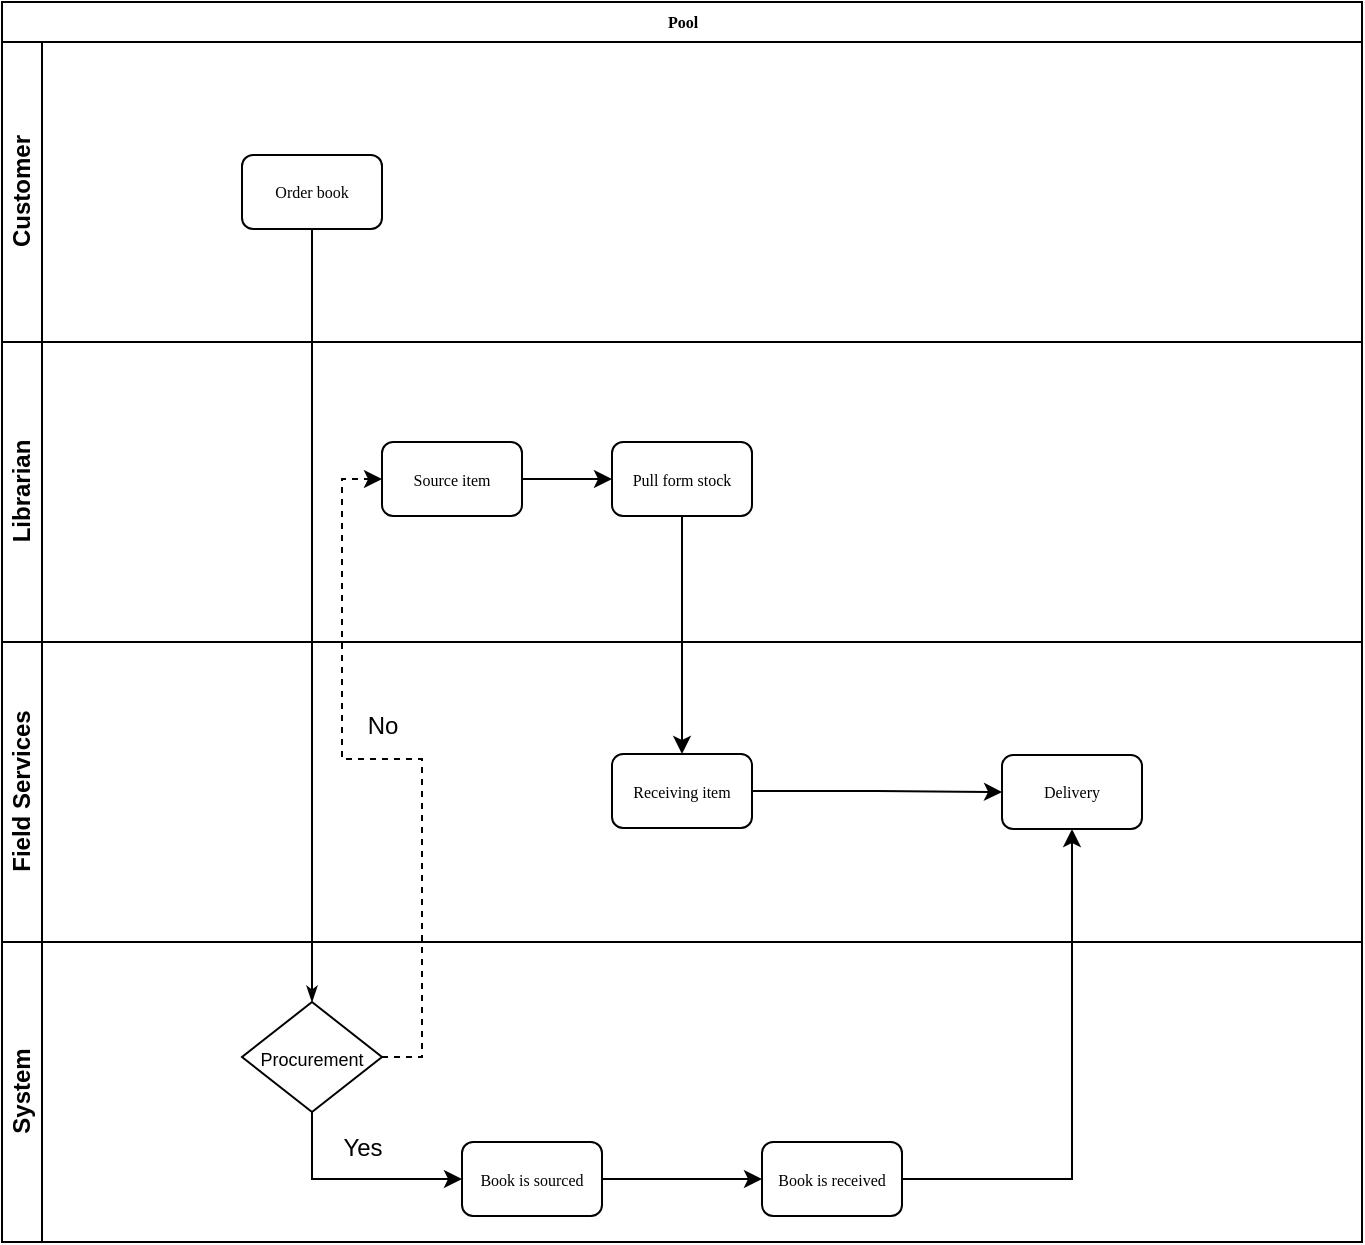<mxfile version="21.2.1" type="github">
  <diagram name="Page-1" id="c7488fd3-1785-93aa-aadb-54a6760d102a">
    <mxGraphModel dx="934" dy="506" grid="1" gridSize="10" guides="1" tooltips="1" connect="1" arrows="1" fold="1" page="1" pageScale="1" pageWidth="1100" pageHeight="850" background="none" math="0" shadow="0">
      <root>
        <mxCell id="0" />
        <mxCell id="1" parent="0" />
        <mxCell id="2b4e8129b02d487f-1" value="Pool" style="swimlane;html=1;childLayout=stackLayout;horizontal=1;startSize=20;horizontalStack=0;rounded=0;shadow=0;labelBackgroundColor=none;strokeWidth=1;fontFamily=Verdana;fontSize=8;align=center;" parent="1" vertex="1">
          <mxGeometry x="200" y="30" width="680" height="620" as="geometry" />
        </mxCell>
        <mxCell id="2b4e8129b02d487f-2" value="Customer" style="swimlane;html=1;startSize=20;horizontal=0;" parent="2b4e8129b02d487f-1" vertex="1">
          <mxGeometry y="20" width="680" height="150" as="geometry" />
        </mxCell>
        <mxCell id="2b4e8129b02d487f-6" value="Order book" style="rounded=1;whiteSpace=wrap;html=1;shadow=0;labelBackgroundColor=none;strokeWidth=1;fontFamily=Verdana;fontSize=8;align=center;" parent="2b4e8129b02d487f-2" vertex="1">
          <mxGeometry x="120" y="56.5" width="70" height="37" as="geometry" />
        </mxCell>
        <mxCell id="2b4e8129b02d487f-3" value="Librarian" style="swimlane;html=1;startSize=20;horizontal=0;" parent="2b4e8129b02d487f-1" vertex="1">
          <mxGeometry y="170" width="680" height="150" as="geometry" />
        </mxCell>
        <mxCell id="7xp74EcXJsoQEg6T1ZSm-30" value="Source item" style="rounded=1;whiteSpace=wrap;html=1;shadow=0;labelBackgroundColor=none;strokeWidth=1;fontFamily=Verdana;fontSize=8;align=center;" vertex="1" parent="2b4e8129b02d487f-3">
          <mxGeometry x="190" y="50" width="70" height="37" as="geometry" />
        </mxCell>
        <mxCell id="7xp74EcXJsoQEg6T1ZSm-59" value="Pull form stock" style="rounded=1;whiteSpace=wrap;html=1;shadow=0;labelBackgroundColor=none;strokeWidth=1;fontFamily=Verdana;fontSize=8;align=center;" vertex="1" parent="2b4e8129b02d487f-3">
          <mxGeometry x="305" y="50" width="70" height="37" as="geometry" />
        </mxCell>
        <mxCell id="7xp74EcXJsoQEg6T1ZSm-45" style="edgeStyle=orthogonalEdgeStyle;rounded=0;orthogonalLoop=1;jettySize=auto;html=1;entryX=0;entryY=0.5;entryDx=0;entryDy=0;exitX=1;exitY=0.5;exitDx=0;exitDy=0;" edge="1" parent="2b4e8129b02d487f-3" source="7xp74EcXJsoQEg6T1ZSm-30" target="7xp74EcXJsoQEg6T1ZSm-59">
          <mxGeometry relative="1" as="geometry" />
        </mxCell>
        <mxCell id="7xp74EcXJsoQEg6T1ZSm-21" value="Field Services" style="swimlane;html=1;startSize=20;horizontal=0;" vertex="1" parent="2b4e8129b02d487f-1">
          <mxGeometry y="320" width="680" height="150" as="geometry" />
        </mxCell>
        <mxCell id="7xp74EcXJsoQEg6T1ZSm-46" style="edgeStyle=orthogonalEdgeStyle;rounded=0;orthogonalLoop=1;jettySize=auto;html=1;entryX=0;entryY=0.5;entryDx=0;entryDy=0;" edge="1" parent="7xp74EcXJsoQEg6T1ZSm-21" source="7xp74EcXJsoQEg6T1ZSm-31" target="7xp74EcXJsoQEg6T1ZSm-42">
          <mxGeometry relative="1" as="geometry" />
        </mxCell>
        <mxCell id="7xp74EcXJsoQEg6T1ZSm-31" value="Receiving item" style="rounded=1;whiteSpace=wrap;html=1;shadow=0;labelBackgroundColor=none;strokeWidth=1;fontFamily=Verdana;fontSize=8;align=center;" vertex="1" parent="7xp74EcXJsoQEg6T1ZSm-21">
          <mxGeometry x="305" y="56" width="70" height="37" as="geometry" />
        </mxCell>
        <mxCell id="7xp74EcXJsoQEg6T1ZSm-42" value="Delivery" style="rounded=1;whiteSpace=wrap;html=1;shadow=0;labelBackgroundColor=none;strokeWidth=1;fontFamily=Verdana;fontSize=8;align=center;" vertex="1" parent="7xp74EcXJsoQEg6T1ZSm-21">
          <mxGeometry x="500" y="56.5" width="70" height="37" as="geometry" />
        </mxCell>
        <mxCell id="7xp74EcXJsoQEg6T1ZSm-44" value="No" style="text;html=1;align=center;verticalAlign=middle;resizable=0;points=[];autosize=1;strokeColor=none;fillColor=none;" vertex="1" parent="7xp74EcXJsoQEg6T1ZSm-21">
          <mxGeometry x="170" y="26.5" width="40" height="30" as="geometry" />
        </mxCell>
        <mxCell id="2b4e8129b02d487f-24" style="edgeStyle=orthogonalEdgeStyle;rounded=0;html=1;labelBackgroundColor=none;startArrow=none;startFill=0;startSize=5;endArrow=classicThin;endFill=1;endSize=5;jettySize=auto;orthogonalLoop=1;strokeWidth=1;fontFamily=Verdana;fontSize=8;entryX=0.5;entryY=0;entryDx=0;entryDy=0;entryPerimeter=0;" parent="2b4e8129b02d487f-1" source="2b4e8129b02d487f-6" target="7xp74EcXJsoQEg6T1ZSm-29" edge="1">
          <mxGeometry relative="1" as="geometry">
            <mxPoint x="155" y="530" as="targetPoint" />
          </mxGeometry>
        </mxCell>
        <mxCell id="7xp74EcXJsoQEg6T1ZSm-43" style="edgeStyle=orthogonalEdgeStyle;rounded=0;orthogonalLoop=1;jettySize=auto;html=1;entryX=0;entryY=0.5;entryDx=0;entryDy=0;dashed=1;exitX=1;exitY=0.5;exitDx=0;exitDy=0;exitPerimeter=0;" edge="1" parent="2b4e8129b02d487f-1" source="7xp74EcXJsoQEg6T1ZSm-29" target="7xp74EcXJsoQEg6T1ZSm-30">
          <mxGeometry relative="1" as="geometry" />
        </mxCell>
        <mxCell id="7xp74EcXJsoQEg6T1ZSm-55" value="" style="edgeStyle=orthogonalEdgeStyle;rounded=0;orthogonalLoop=1;jettySize=auto;html=1;" edge="1" parent="2b4e8129b02d487f-1" source="7xp74EcXJsoQEg6T1ZSm-52" target="7xp74EcXJsoQEg6T1ZSm-42">
          <mxGeometry relative="1" as="geometry" />
        </mxCell>
        <mxCell id="2b4e8129b02d487f-4" value="System" style="swimlane;html=1;startSize=20;horizontal=0;" parent="2b4e8129b02d487f-1" vertex="1">
          <mxGeometry y="470" width="680" height="150" as="geometry" />
        </mxCell>
        <mxCell id="7xp74EcXJsoQEg6T1ZSm-56" style="edgeStyle=orthogonalEdgeStyle;rounded=0;orthogonalLoop=1;jettySize=auto;html=1;entryX=0;entryY=0.5;entryDx=0;entryDy=0;exitX=0.5;exitY=1;exitDx=0;exitDy=0;exitPerimeter=0;" edge="1" parent="2b4e8129b02d487f-4" source="7xp74EcXJsoQEg6T1ZSm-29" target="7xp74EcXJsoQEg6T1ZSm-51">
          <mxGeometry relative="1" as="geometry" />
        </mxCell>
        <mxCell id="7xp74EcXJsoQEg6T1ZSm-29" value="&lt;font style=&quot;font-size: 9px;&quot;&gt;Procurement&lt;/font&gt;" style="strokeWidth=1;html=1;shape=mxgraph.flowchart.decision;whiteSpace=wrap;" vertex="1" parent="2b4e8129b02d487f-4">
          <mxGeometry x="120" y="30" width="70" height="55" as="geometry" />
        </mxCell>
        <mxCell id="7xp74EcXJsoQEg6T1ZSm-54" value="" style="edgeStyle=orthogonalEdgeStyle;rounded=0;orthogonalLoop=1;jettySize=auto;html=1;" edge="1" parent="2b4e8129b02d487f-4" source="7xp74EcXJsoQEg6T1ZSm-51" target="7xp74EcXJsoQEg6T1ZSm-52">
          <mxGeometry relative="1" as="geometry" />
        </mxCell>
        <mxCell id="7xp74EcXJsoQEg6T1ZSm-51" value="Book is sourced" style="rounded=1;whiteSpace=wrap;html=1;shadow=0;labelBackgroundColor=none;strokeWidth=1;fontFamily=Verdana;fontSize=8;align=center;" vertex="1" parent="2b4e8129b02d487f-4">
          <mxGeometry x="230" y="100" width="70" height="37" as="geometry" />
        </mxCell>
        <mxCell id="7xp74EcXJsoQEg6T1ZSm-52" value="Book is received" style="rounded=1;whiteSpace=wrap;html=1;shadow=0;labelBackgroundColor=none;strokeWidth=1;fontFamily=Verdana;fontSize=8;align=center;" vertex="1" parent="2b4e8129b02d487f-4">
          <mxGeometry x="380" y="100" width="70" height="37" as="geometry" />
        </mxCell>
        <mxCell id="7xp74EcXJsoQEg6T1ZSm-60" style="edgeStyle=orthogonalEdgeStyle;rounded=0;orthogonalLoop=1;jettySize=auto;html=1;entryX=0.5;entryY=0;entryDx=0;entryDy=0;" edge="1" parent="2b4e8129b02d487f-1" source="7xp74EcXJsoQEg6T1ZSm-59" target="7xp74EcXJsoQEg6T1ZSm-31">
          <mxGeometry relative="1" as="geometry" />
        </mxCell>
        <mxCell id="7xp74EcXJsoQEg6T1ZSm-57" value="Yes" style="text;html=1;align=center;verticalAlign=middle;resizable=0;points=[];autosize=1;strokeColor=none;fillColor=none;" vertex="1" parent="1">
          <mxGeometry x="360" y="588" width="40" height="30" as="geometry" />
        </mxCell>
      </root>
    </mxGraphModel>
  </diagram>
</mxfile>
